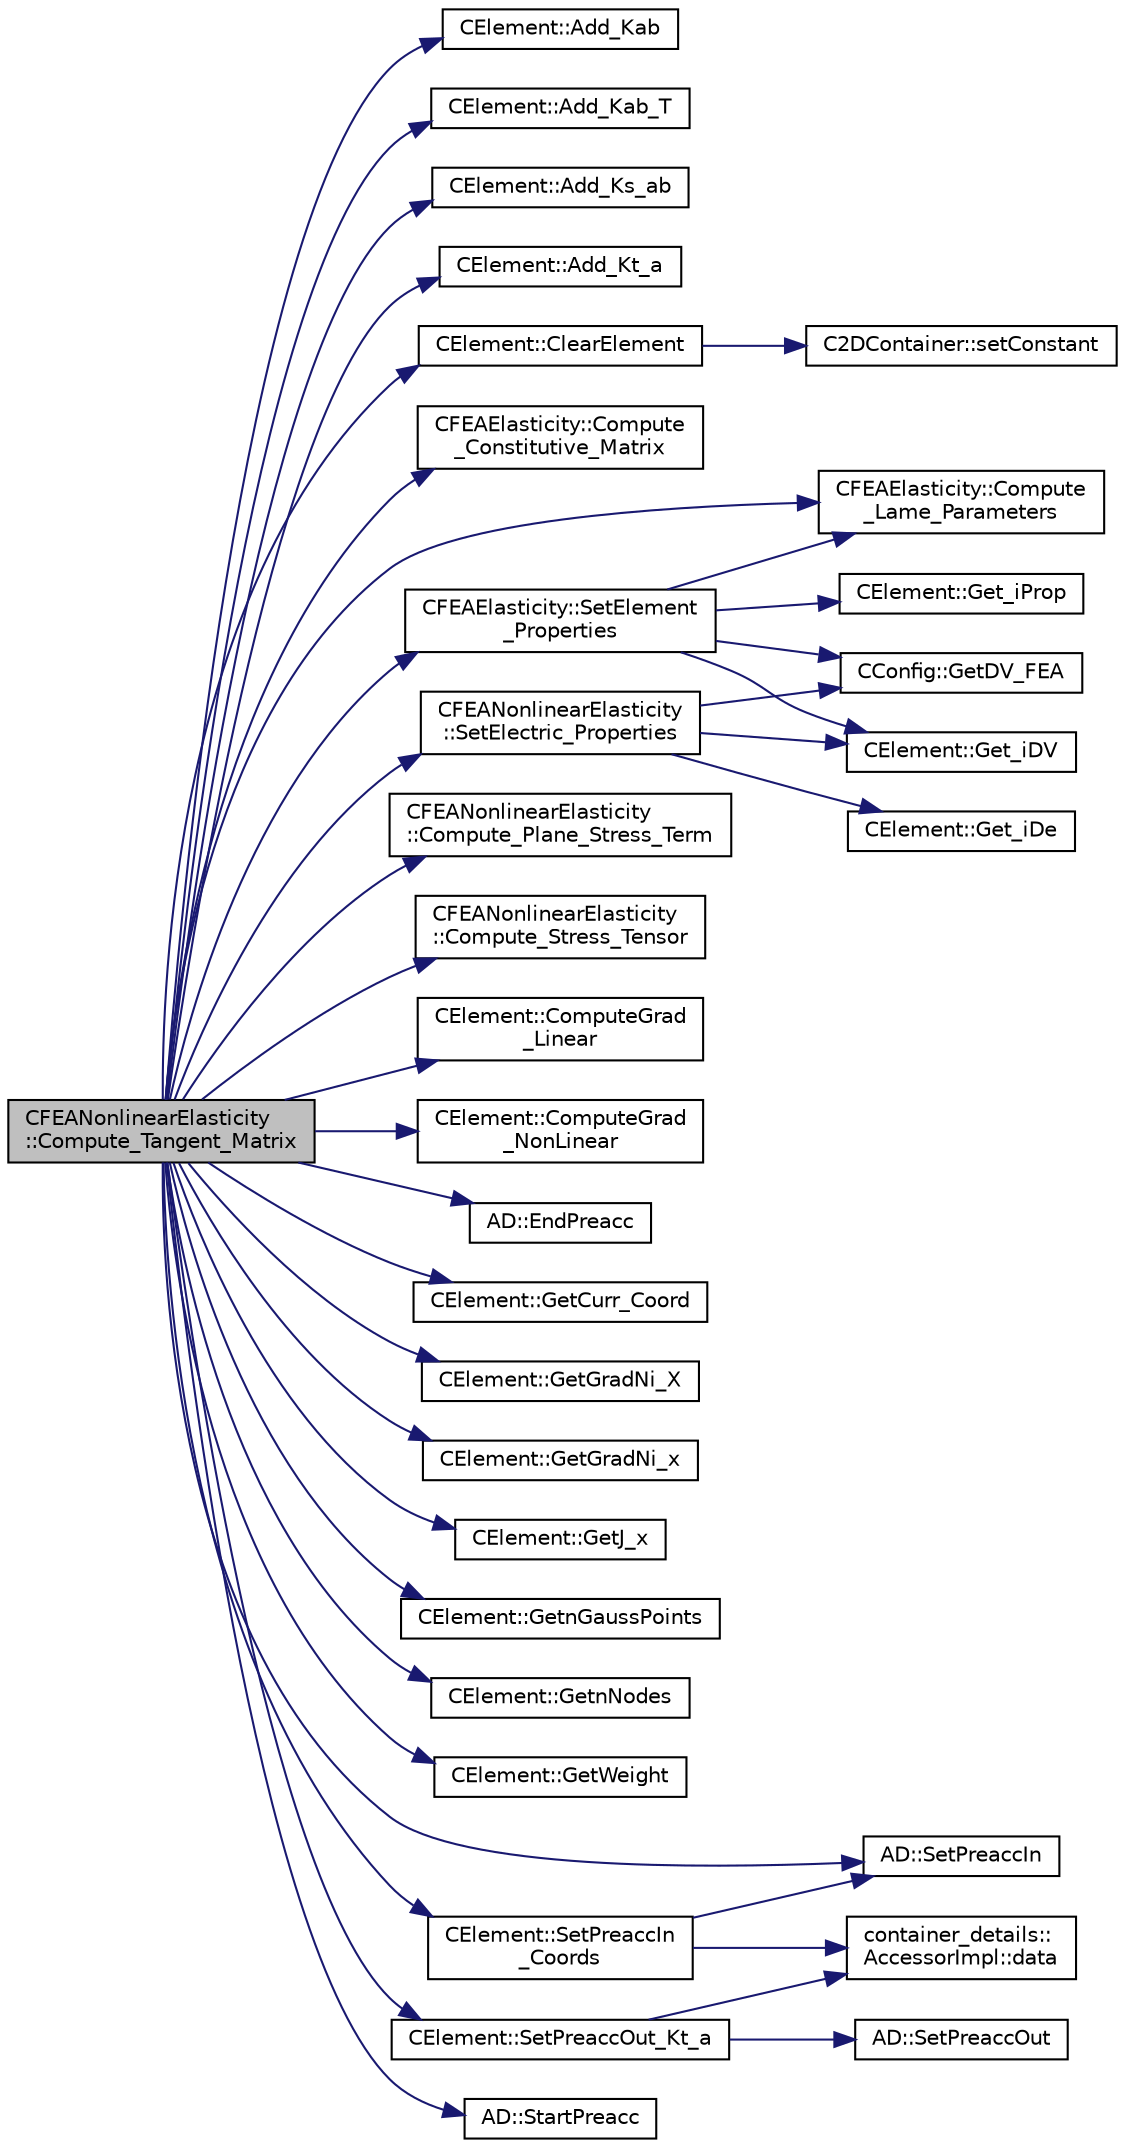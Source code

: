 digraph "CFEANonlinearElasticity::Compute_Tangent_Matrix"
{
 // LATEX_PDF_SIZE
  edge [fontname="Helvetica",fontsize="10",labelfontname="Helvetica",labelfontsize="10"];
  node [fontname="Helvetica",fontsize="10",shape=record];
  rankdir="LR";
  Node1 [label="CFEANonlinearElasticity\l::Compute_Tangent_Matrix",height=0.2,width=0.4,color="black", fillcolor="grey75", style="filled", fontcolor="black",tooltip="Build the tangent stiffness matrix of an element."];
  Node1 -> Node2 [color="midnightblue",fontsize="10",style="solid",fontname="Helvetica"];
  Node2 [label="CElement::Add_Kab",height=0.2,width=0.4,color="black", fillcolor="white", style="filled",URL="$classCElement.html#adbd1cf6d55a7d37bafc8532888bd265a",tooltip="Add the value of a submatrix K relating nodes a and b, for the constitutive term."];
  Node1 -> Node3 [color="midnightblue",fontsize="10",style="solid",fontname="Helvetica"];
  Node3 [label="CElement::Add_Kab_T",height=0.2,width=0.4,color="black", fillcolor="white", style="filled",URL="$classCElement.html#ab103b4157761bc4389fb4b2a99e1b86b",tooltip="Add the value of a submatrix K relating nodes a and b, for the constitutive term (symmetric terms nee..."];
  Node1 -> Node4 [color="midnightblue",fontsize="10",style="solid",fontname="Helvetica"];
  Node4 [label="CElement::Add_Ks_ab",height=0.2,width=0.4,color="black", fillcolor="white", style="filled",URL="$classCElement.html#ac7cc1abd38bd8d06339bc6e3b89ca810",tooltip="Add the value of the diagonal term for the stress contribution to the stiffness of the system."];
  Node1 -> Node5 [color="midnightblue",fontsize="10",style="solid",fontname="Helvetica"];
  Node5 [label="CElement::Add_Kt_a",height=0.2,width=0.4,color="black", fillcolor="white", style="filled",URL="$classCElement.html#a85176f7d6a333f6ad542702885fb66ef",tooltip="Add the value of the nodal stress term for the computation of the residual."];
  Node1 -> Node6 [color="midnightblue",fontsize="10",style="solid",fontname="Helvetica"];
  Node6 [label="CElement::ClearElement",height=0.2,width=0.4,color="black", fillcolor="white", style="filled",URL="$classCElement.html#a34c043025dcb2d28b4800f93c9cd3184",tooltip="Sets matrices to 0."];
  Node6 -> Node7 [color="midnightblue",fontsize="10",style="solid",fontname="Helvetica"];
  Node7 [label="C2DContainer::setConstant",height=0.2,width=0.4,color="black", fillcolor="white", style="filled",URL="$classC2DContainer.html#ab9f8a545ab85abdd3291f0f65b4f411b",tooltip="Set value of all entries to \"value\"."];
  Node1 -> Node8 [color="midnightblue",fontsize="10",style="solid",fontname="Helvetica"];
  Node8 [label="CFEAElasticity::Compute\l_Constitutive_Matrix",height=0.2,width=0.4,color="black", fillcolor="white", style="filled",URL="$classCFEAElasticity.html#ac8e8830b935c0634aae7304c8a3aa962",tooltip="Compute the constitutive matrix, must be implemented by derived classes."];
  Node1 -> Node9 [color="midnightblue",fontsize="10",style="solid",fontname="Helvetica"];
  Node9 [label="CFEAElasticity::Compute\l_Lame_Parameters",height=0.2,width=0.4,color="black", fillcolor="white", style="filled",URL="$classCFEAElasticity.html#a3c8b0dc963f5cdfc3330f4349e267184",tooltip="Update the Lame parameters (required in AD to account for all dependencies)."];
  Node1 -> Node10 [color="midnightblue",fontsize="10",style="solid",fontname="Helvetica"];
  Node10 [label="CFEANonlinearElasticity\l::Compute_Plane_Stress_Term",height=0.2,width=0.4,color="black", fillcolor="white", style="filled",URL="$classCFEANonlinearElasticity.html#acd1263c2041d696fee55d2d5c00f7e2a",tooltip="Compute the plane stress term."];
  Node1 -> Node11 [color="midnightblue",fontsize="10",style="solid",fontname="Helvetica"];
  Node11 [label="CFEANonlinearElasticity\l::Compute_Stress_Tensor",height=0.2,width=0.4,color="black", fillcolor="white", style="filled",URL="$classCFEANonlinearElasticity.html#a3ad68dbbb4a4257779457e46e9e0d55f",tooltip="Compute the stress tensor."];
  Node1 -> Node12 [color="midnightblue",fontsize="10",style="solid",fontname="Helvetica"];
  Node12 [label="CElement::ComputeGrad\l_Linear",height=0.2,width=0.4,color="black", fillcolor="white", style="filled",URL="$classCElement.html#acff4750404c62c6b934cc1e66c3c0c91",tooltip="Set the value of the gradient of the shape functions wrt the reference configuration."];
  Node1 -> Node13 [color="midnightblue",fontsize="10",style="solid",fontname="Helvetica"];
  Node13 [label="CElement::ComputeGrad\l_NonLinear",height=0.2,width=0.4,color="black", fillcolor="white", style="filled",URL="$classCElement.html#a7062161c57dabe92e47ebca9bcfba15e",tooltip="Set the value of the gradient of the shape functions wrt the current configuration."];
  Node1 -> Node14 [color="midnightblue",fontsize="10",style="solid",fontname="Helvetica"];
  Node14 [label="AD::EndPreacc",height=0.2,width=0.4,color="black", fillcolor="white", style="filled",URL="$namespaceAD.html#a309d057a92faa60a3a760254678ec9ea",tooltip="Ends a preaccumulation section and computes the local Jacobi matrix of a code section using the varia..."];
  Node1 -> Node15 [color="midnightblue",fontsize="10",style="solid",fontname="Helvetica"];
  Node15 [label="CElement::GetCurr_Coord",height=0.2,width=0.4,color="black", fillcolor="white", style="filled",URL="$classCElement.html#a4264daddbc6ade9f81ae1f7702d6c487",tooltip="Get the value of the coordinate of the nodes in the current configuration."];
  Node1 -> Node16 [color="midnightblue",fontsize="10",style="solid",fontname="Helvetica"];
  Node16 [label="CElement::GetGradNi_X",height=0.2,width=0.4,color="black", fillcolor="white", style="filled",URL="$classCElement.html#a5a760b4757477a26b59a0dd05b27cf2a",tooltip="Retrieve the value of the gradient of the shape functions respect to the reference configuration."];
  Node1 -> Node17 [color="midnightblue",fontsize="10",style="solid",fontname="Helvetica"];
  Node17 [label="CElement::GetGradNi_x",height=0.2,width=0.4,color="black", fillcolor="white", style="filled",URL="$classCElement.html#a29fe508c53b07a9c0e5fe3d4a5926ba5",tooltip="Retrieve the value of the gradient of the shape functions respect to the current configuration."];
  Node1 -> Node18 [color="midnightblue",fontsize="10",style="solid",fontname="Helvetica"];
  Node18 [label="CElement::GetJ_x",height=0.2,width=0.4,color="black", fillcolor="white", style="filled",URL="$classCElement.html#a5a6a3865fa4c8a4c8de890cd2b7ec9cd",tooltip="Get the jacobian respect to the current configuration for the Gaussian Point iGauss."];
  Node1 -> Node19 [color="midnightblue",fontsize="10",style="solid",fontname="Helvetica"];
  Node19 [label="CElement::GetnGaussPoints",height=0.2,width=0.4,color="black", fillcolor="white", style="filled",URL="$classCElement.html#ab069f4033f7ad4b13a049c7a69613659",tooltip="Retrieve the number of nodes of the element."];
  Node1 -> Node20 [color="midnightblue",fontsize="10",style="solid",fontname="Helvetica"];
  Node20 [label="CElement::GetnNodes",height=0.2,width=0.4,color="black", fillcolor="white", style="filled",URL="$classCElement.html#a87d13ba01e276d05b00b42caa1d5ee3c",tooltip="Retrieve the number of nodes of the element."];
  Node1 -> Node21 [color="midnightblue",fontsize="10",style="solid",fontname="Helvetica"];
  Node21 [label="CElement::GetWeight",height=0.2,width=0.4,color="black", fillcolor="white", style="filled",URL="$classCElement.html#a0e93583f33a6c7c88ac8d0b916a1281f",tooltip="Get the weight of the corresponding Gaussian Point."];
  Node1 -> Node22 [color="midnightblue",fontsize="10",style="solid",fontname="Helvetica"];
  Node22 [label="CFEANonlinearElasticity\l::SetElectric_Properties",height=0.2,width=0.4,color="black", fillcolor="white", style="filled",URL="$classCFEANonlinearElasticity.html#a1bcc160d8cda2eb70bdd7d7b7dfef948",tooltip="Set element electric properties."];
  Node22 -> Node23 [color="midnightblue",fontsize="10",style="solid",fontname="Helvetica"];
  Node23 [label="CElement::Get_iDe",height=0.2,width=0.4,color="black", fillcolor="white", style="filled",URL="$classCElement.html#a81c24fda8ff30988042966be1ac57cb0",tooltip="Return the value of the identifier for the Dielectric Elastomers."];
  Node22 -> Node24 [color="midnightblue",fontsize="10",style="solid",fontname="Helvetica"];
  Node24 [label="CElement::Get_iDV",height=0.2,width=0.4,color="black", fillcolor="white", style="filled",URL="$classCElement.html#a9aca256c29c68f6be62c9a74f7a39fa8",tooltip="Return the value of the identifier for the Design Variable."];
  Node22 -> Node25 [color="midnightblue",fontsize="10",style="solid",fontname="Helvetica"];
  Node25 [label="CConfig::GetDV_FEA",height=0.2,width=0.4,color="black", fillcolor="white", style="filled",URL="$classCConfig.html#a5909743f9efd40e18336118561f6f8d1",tooltip="Get the kind of design variable for FEA."];
  Node1 -> Node26 [color="midnightblue",fontsize="10",style="solid",fontname="Helvetica"];
  Node26 [label="CFEAElasticity::SetElement\l_Properties",height=0.2,width=0.4,color="black", fillcolor="white", style="filled",URL="$classCFEAElasticity.html#a918d0f5ce089fd83e5ca59c42da45e3e",tooltip="Set element material properties."];
  Node26 -> Node9 [color="midnightblue",fontsize="10",style="solid",fontname="Helvetica"];
  Node26 -> Node24 [color="midnightblue",fontsize="10",style="solid",fontname="Helvetica"];
  Node26 -> Node27 [color="midnightblue",fontsize="10",style="solid",fontname="Helvetica"];
  Node27 [label="CElement::Get_iProp",height=0.2,width=0.4,color="black", fillcolor="white", style="filled",URL="$classCElement.html#a316ca4ad94c25db42cca8a9c4d187fdc",tooltip="Return the value of the identifier for the Element Property."];
  Node26 -> Node25 [color="midnightblue",fontsize="10",style="solid",fontname="Helvetica"];
  Node1 -> Node28 [color="midnightblue",fontsize="10",style="solid",fontname="Helvetica"];
  Node28 [label="AD::SetPreaccIn",height=0.2,width=0.4,color="black", fillcolor="white", style="filled",URL="$namespaceAD.html#aa163589c94af6ddfdbcf901ecc76ac77",tooltip="Sets the scalar inputs of a preaccumulation section."];
  Node1 -> Node29 [color="midnightblue",fontsize="10",style="solid",fontname="Helvetica"];
  Node29 [label="CElement::SetPreaccIn\l_Coords",height=0.2,width=0.4,color="black", fillcolor="white", style="filled",URL="$classCElement.html#a86998490e58ede51f2fc1e5cb40553f4",tooltip="Register the current and reference coordinates of the element as pre-accumulation inputs the latter a..."];
  Node29 -> Node30 [color="midnightblue",fontsize="10",style="solid",fontname="Helvetica"];
  Node30 [label="container_details::\lAccessorImpl::data",height=0.2,width=0.4,color="black", fillcolor="white", style="filled",URL="$classcontainer__details_1_1AccessorImpl.html#a5b5318f7212e57c13e464c398f74b3d5",tooltip=" "];
  Node29 -> Node28 [color="midnightblue",fontsize="10",style="solid",fontname="Helvetica"];
  Node1 -> Node31 [color="midnightblue",fontsize="10",style="solid",fontname="Helvetica"];
  Node31 [label="CElement::SetPreaccOut_Kt_a",height=0.2,width=0.4,color="black", fillcolor="white", style="filled",URL="$classCElement.html#afae4494eff7cd77a8e3bc2ba73cb840c",tooltip="Register the stress residual as a pre-accumulation output. When computing the element stiffness matri..."];
  Node31 -> Node30 [color="midnightblue",fontsize="10",style="solid",fontname="Helvetica"];
  Node31 -> Node32 [color="midnightblue",fontsize="10",style="solid",fontname="Helvetica"];
  Node32 [label="AD::SetPreaccOut",height=0.2,width=0.4,color="black", fillcolor="white", style="filled",URL="$namespaceAD.html#a96f26aa5f6909173e990e03b864fec33",tooltip="Sets the scalar outputs of a preaccumulation section."];
  Node1 -> Node33 [color="midnightblue",fontsize="10",style="solid",fontname="Helvetica"];
  Node33 [label="AD::StartPreacc",height=0.2,width=0.4,color="black", fillcolor="white", style="filled",URL="$namespaceAD.html#a2a1e9c4b109fd751e84132c9495de3ff",tooltip="Starts a new preaccumulation section and sets the input variables."];
}
